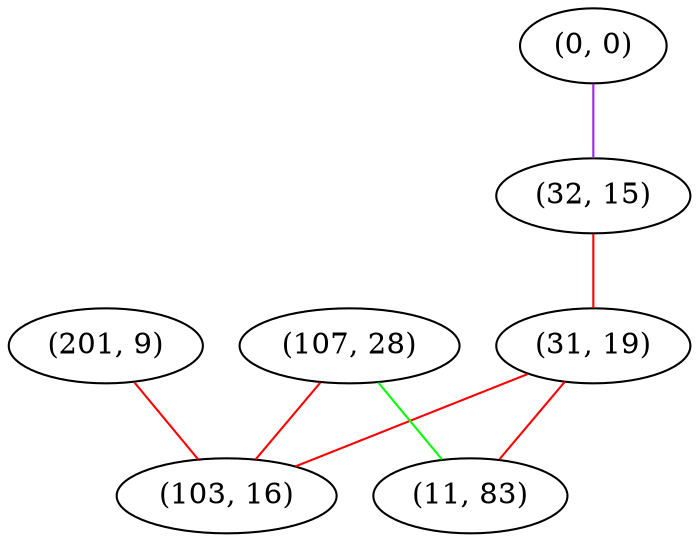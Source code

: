 graph "" {
"(0, 0)";
"(32, 15)";
"(31, 19)";
"(107, 28)";
"(201, 9)";
"(103, 16)";
"(11, 83)";
"(0, 0)" -- "(32, 15)"  [color=purple, key=0, weight=4];
"(32, 15)" -- "(31, 19)"  [color=red, key=0, weight=1];
"(31, 19)" -- "(103, 16)"  [color=red, key=0, weight=1];
"(31, 19)" -- "(11, 83)"  [color=red, key=0, weight=1];
"(107, 28)" -- "(103, 16)"  [color=red, key=0, weight=1];
"(107, 28)" -- "(11, 83)"  [color=green, key=0, weight=2];
"(201, 9)" -- "(103, 16)"  [color=red, key=0, weight=1];
}
